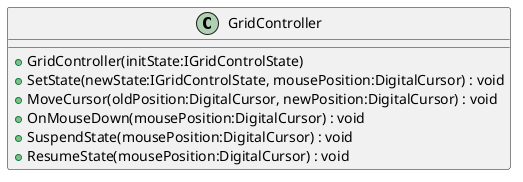 @startuml
class GridController {
    + GridController(initState:IGridControlState)
    + SetState(newState:IGridControlState, mousePosition:DigitalCursor) : void
    + MoveCursor(oldPosition:DigitalCursor, newPosition:DigitalCursor) : void
    + OnMouseDown(mousePosition:DigitalCursor) : void
    + SuspendState(mousePosition:DigitalCursor) : void
    + ResumeState(mousePosition:DigitalCursor) : void
}
@enduml
